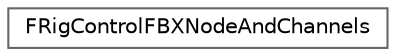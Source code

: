 digraph "Graphical Class Hierarchy"
{
 // INTERACTIVE_SVG=YES
 // LATEX_PDF_SIZE
  bgcolor="transparent";
  edge [fontname=Helvetica,fontsize=10,labelfontname=Helvetica,labelfontsize=10];
  node [fontname=Helvetica,fontsize=10,shape=box,height=0.2,width=0.4];
  rankdir="LR";
  Node0 [id="Node000000",label="FRigControlFBXNodeAndChannels",height=0.2,width=0.4,color="grey40", fillcolor="white", style="filled",URL="$d9/d5e/structFRigControlFBXNodeAndChannels.html",tooltip=" "];
}
